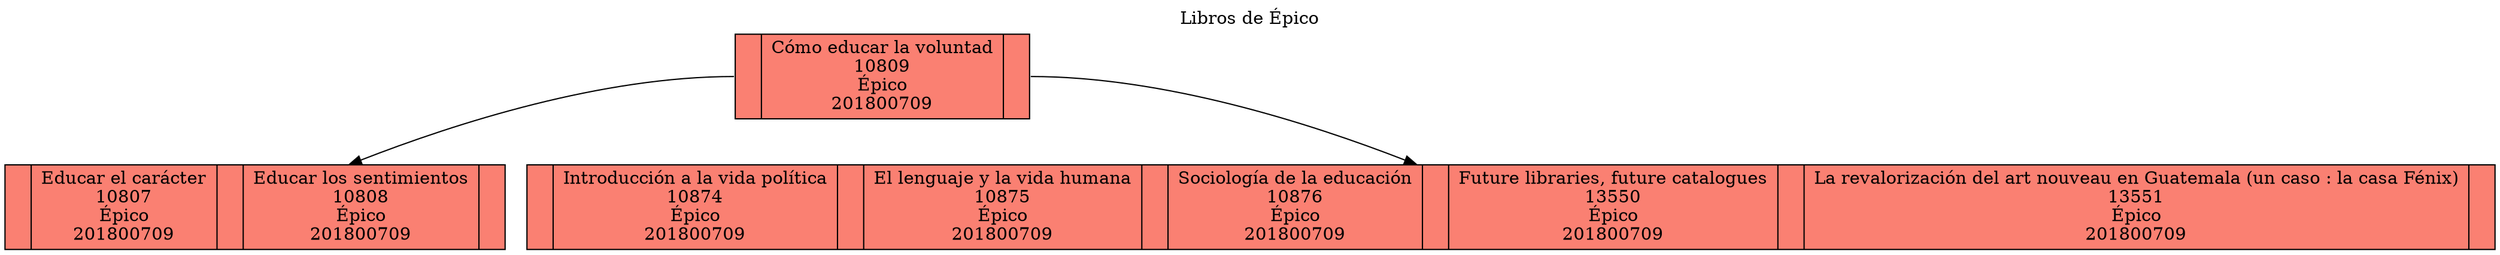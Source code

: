 digraph G {
node [shape = record,height=.1 color=black fillcolor=salmon style=filled];
labelloc="t";
label="Libros de Épico";
node1[label = "<f0> |Cómo educar la voluntad\n10809\nÉpico\n201800709|<f1>"];
node2[label = "<f0> |Educar el carácter\n10807\nÉpico\n201800709|<f1> |Educar los sentimientos\n10808\nÉpico\n201800709|<f2>"];
"node1":f0->"node2";
node3[label = "<f0> |Introducción a la vida política\n10874\nÉpico\n201800709|<f1> |El lenguaje y la vida humana\n10875\nÉpico\n201800709|<f2> |Sociología de la educación\n10876\nÉpico\n201800709|<f3> |Future libraries, future catalogues\n13550\nÉpico\n201800709|<f4> |La revalorización del art nouveau en Guatemala (un caso : la casa Fénix)\n13551\nÉpico\n201800709|<f5>"];
"node1":f1->"node3";

}